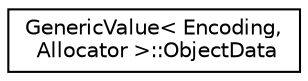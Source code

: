 digraph "Graphical Class Hierarchy"
{
 // LATEX_PDF_SIZE
  edge [fontname="Helvetica",fontsize="10",labelfontname="Helvetica",labelfontsize="10"];
  node [fontname="Helvetica",fontsize="10",shape=record];
  rankdir="LR";
  Node0 [label="GenericValue\< Encoding,\l Allocator \>::ObjectData",height=0.2,width=0.4,color="black", fillcolor="white", style="filled",URL="$structGenericValue_1_1ObjectData.html",tooltip=" "];
}
